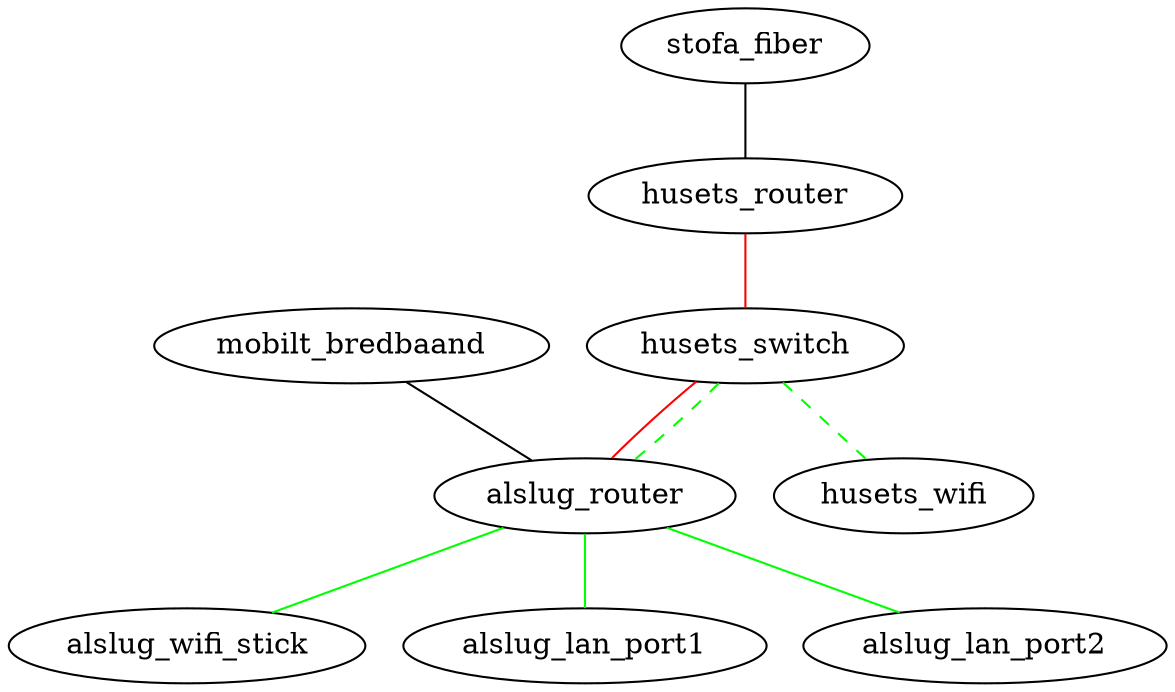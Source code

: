 digraph xxx {
  edge [ dir=none ];
  stofa_fiber -> husets_router;
  husets_router -> husets_switch -> alslug_router [ color=red weigth=10 ];
  mobilt_bredbaand -> alslug_router;
  alslug_router -> { alslug_wifi_stick alslug_lan_port1 alslug_lan_port2 } [ color=green weight=10 ];
  husets_switch -> { alslug_router husets_wifi } [ color=green style=dashed ];
}
